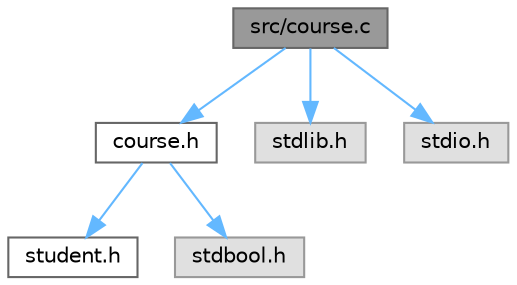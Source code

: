 digraph "src/course.c"
{
 // LATEX_PDF_SIZE
  bgcolor="transparent";
  edge [fontname=Helvetica,fontsize=10,labelfontname=Helvetica,labelfontsize=10];
  node [fontname=Helvetica,fontsize=10,shape=box,height=0.2,width=0.4];
  Node1 [label="src/course.c",height=0.2,width=0.4,color="gray40", fillcolor="grey60", style="filled", fontcolor="black",tooltip="Source file for the Course struct and associated functions."];
  Node1 -> Node2 [color="steelblue1",style="solid"];
  Node2 [label="course.h",height=0.2,width=0.4,color="grey40", fillcolor="white", style="filled",URL="$course_8h.html",tooltip="Header file for the Course struct and associated functions."];
  Node2 -> Node3 [color="steelblue1",style="solid"];
  Node3 [label="student.h",height=0.2,width=0.4,color="grey40", fillcolor="white", style="filled",URL="$student_8h.html",tooltip="Header file for the Student struct and associated functions."];
  Node2 -> Node4 [color="steelblue1",style="solid"];
  Node4 [label="stdbool.h",height=0.2,width=0.4,color="grey60", fillcolor="#E0E0E0", style="filled",tooltip=" "];
  Node1 -> Node5 [color="steelblue1",style="solid"];
  Node5 [label="stdlib.h",height=0.2,width=0.4,color="grey60", fillcolor="#E0E0E0", style="filled",tooltip=" "];
  Node1 -> Node6 [color="steelblue1",style="solid"];
  Node6 [label="stdio.h",height=0.2,width=0.4,color="grey60", fillcolor="#E0E0E0", style="filled",tooltip=" "];
}
